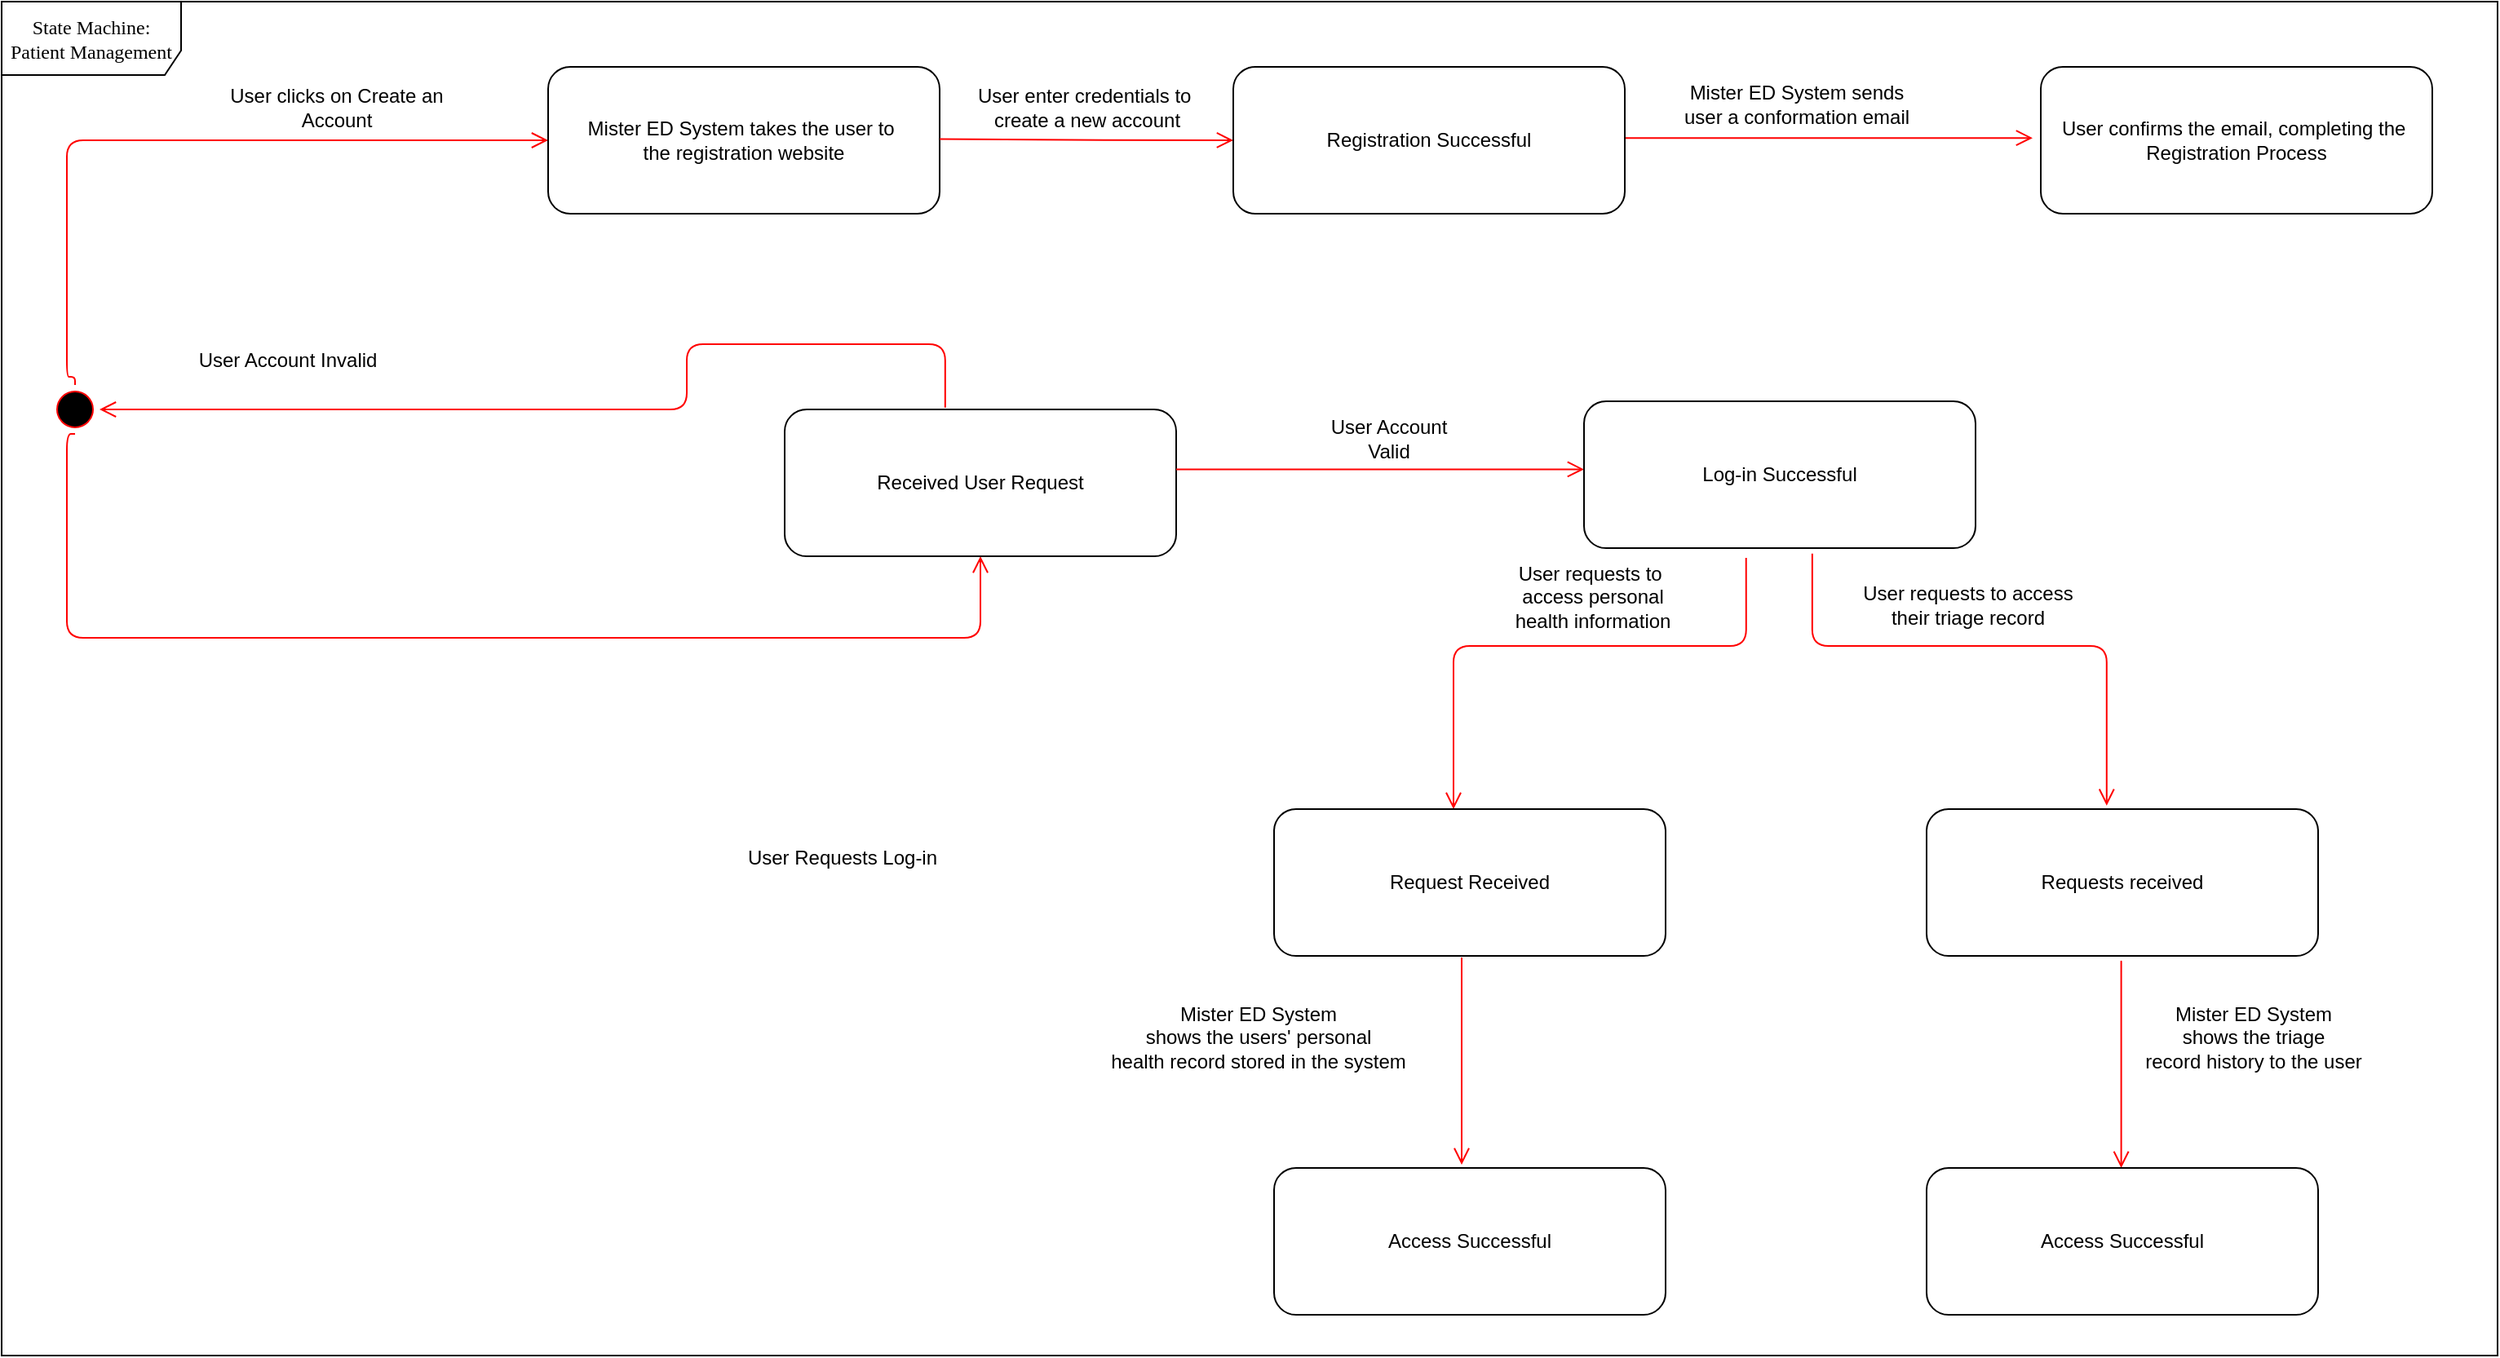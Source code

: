 <mxfile version="22.0.8" type="github">
  <diagram name="Page-1" id="58cdce13-f638-feb5-8d6f-7d28b1aa9fa0">
    <mxGraphModel dx="5450" dy="1793" grid="1" gridSize="10" guides="1" tooltips="1" connect="1" arrows="1" fold="1" page="1" pageScale="1" pageWidth="1100" pageHeight="850" background="none" math="0" shadow="0">
      <root>
        <mxCell id="0" />
        <mxCell id="1" parent="0" />
        <mxCell id="2a3bc250acf0617d-8" value="State Machine: Patient Management" style="shape=umlFrame;whiteSpace=wrap;html=1;rounded=1;shadow=0;comic=0;labelBackgroundColor=none;strokeWidth=1;fontFamily=Verdana;fontSize=12;align=center;width=110;height=45;" parent="1" vertex="1">
          <mxGeometry x="-2950" y="-100" width="1530" height="830" as="geometry" />
        </mxCell>
        <mxCell id="Rg4aVWkDMe2AEWVrWmWy-7" value="" style="ellipse;html=1;shape=startState;fillColor=#000000;strokeColor=#ff0000;rounded=1;shadow=0;comic=0;labelBackgroundColor=none;fontFamily=Verdana;fontSize=12;fontColor=#000000;align=center;direction=south;" parent="1" vertex="1">
          <mxGeometry x="-2920" y="135" width="30" height="30" as="geometry" />
        </mxCell>
        <mxCell id="Rg4aVWkDMe2AEWVrWmWy-8" style="edgeStyle=orthogonalEdgeStyle;html=1;labelBackgroundColor=none;endArrow=open;endSize=8;strokeColor=#ff0000;fontFamily=Verdana;fontSize=12;align=left;exitX=1;exitY=0.5;exitDx=0;exitDy=0;entryX=0.5;entryY=1;entryDx=0;entryDy=0;" parent="1" source="Rg4aVWkDMe2AEWVrWmWy-7" target="PSWZJVZwhUgQXQXbqCTB-3" edge="1">
          <mxGeometry relative="1" as="geometry">
            <mxPoint x="-2350" y="260" as="targetPoint" />
            <mxPoint x="-2890" y="292.5" as="sourcePoint" />
            <Array as="points">
              <mxPoint x="-2910" y="165" />
              <mxPoint x="-2910" y="290" />
              <mxPoint x="-2350" y="290" />
            </Array>
          </mxGeometry>
        </mxCell>
        <mxCell id="Rg4aVWkDMe2AEWVrWmWy-9" value="User Requests Log-in" style="text;html=1;align=center;verticalAlign=middle;resizable=0;points=[];autosize=1;strokeColor=none;fillColor=none;" parent="1" vertex="1">
          <mxGeometry x="-2505" y="410" width="140" height="30" as="geometry" />
        </mxCell>
        <mxCell id="Rg4aVWkDMe2AEWVrWmWy-11" style="edgeStyle=orthogonalEdgeStyle;html=1;labelBackgroundColor=none;endArrow=open;endSize=8;strokeColor=#ff0000;fontFamily=Verdana;fontSize=12;align=left;entryX=0;entryY=0.5;entryDx=0;entryDy=0;exitX=0;exitY=0.5;exitDx=0;exitDy=0;" parent="1" source="Rg4aVWkDMe2AEWVrWmWy-7" target="PSWZJVZwhUgQXQXbqCTB-4" edge="1">
          <mxGeometry relative="1" as="geometry">
            <mxPoint x="-2705" y="-15" as="targetPoint" />
            <mxPoint x="-2890" y="240" as="sourcePoint" />
            <Array as="points">
              <mxPoint x="-2905" y="130" />
              <mxPoint x="-2910" y="130" />
              <mxPoint x="-2910" y="-15" />
            </Array>
          </mxGeometry>
        </mxCell>
        <mxCell id="Rg4aVWkDMe2AEWVrWmWy-12" value="User enter credentials to&amp;nbsp;&lt;br&gt;create a new account" style="text;html=1;align=center;verticalAlign=middle;resizable=0;points=[];autosize=1;strokeColor=none;fillColor=none;" parent="1" vertex="1">
          <mxGeometry x="-2365" y="-55" width="160" height="40" as="geometry" />
        </mxCell>
        <mxCell id="PSWZJVZwhUgQXQXbqCTB-3" value="Received User Request" style="rounded=1;whiteSpace=wrap;html=1;" vertex="1" parent="1">
          <mxGeometry x="-2470" y="150" width="240" height="90" as="geometry" />
        </mxCell>
        <mxCell id="PSWZJVZwhUgQXQXbqCTB-4" value="Mister ED System takes the user to&amp;nbsp;&lt;br&gt;the registration website" style="rounded=1;whiteSpace=wrap;html=1;" vertex="1" parent="1">
          <mxGeometry x="-2615" y="-60" width="240" height="90" as="geometry" />
        </mxCell>
        <mxCell id="PSWZJVZwhUgQXQXbqCTB-6" style="edgeStyle=orthogonalEdgeStyle;html=1;labelBackgroundColor=none;endArrow=open;endSize=8;strokeColor=#ff0000;fontFamily=Verdana;fontSize=12;align=left;entryX=0;entryY=0.5;entryDx=0;entryDy=0;" edge="1" parent="1">
          <mxGeometry relative="1" as="geometry">
            <mxPoint x="-1705.0" y="-16.43" as="targetPoint" />
            <mxPoint x="-1955" y="-16.43" as="sourcePoint" />
            <Array as="points">
              <mxPoint x="-1865" y="-16.43" />
            </Array>
          </mxGeometry>
        </mxCell>
        <mxCell id="PSWZJVZwhUgQXQXbqCTB-8" style="edgeStyle=orthogonalEdgeStyle;html=1;labelBackgroundColor=none;endArrow=open;endSize=8;strokeColor=#ff0000;fontFamily=Verdana;fontSize=12;align=left;entryX=0;entryY=0.5;entryDx=0;entryDy=0;" edge="1" parent="1" target="PSWZJVZwhUgQXQXbqCTB-10">
          <mxGeometry relative="1" as="geometry">
            <mxPoint x="-2170" y="-15.21" as="targetPoint" />
            <mxPoint x="-2375" y="-15.71" as="sourcePoint" />
            <Array as="points" />
          </mxGeometry>
        </mxCell>
        <mxCell id="PSWZJVZwhUgQXQXbqCTB-9" value="User clicks on Create an&lt;br&gt;Account" style="text;html=1;align=center;verticalAlign=middle;resizable=0;points=[];autosize=1;strokeColor=none;fillColor=none;" vertex="1" parent="1">
          <mxGeometry x="-2820" y="-55" width="150" height="40" as="geometry" />
        </mxCell>
        <mxCell id="PSWZJVZwhUgQXQXbqCTB-10" value="Registration Successful" style="rounded=1;whiteSpace=wrap;html=1;" vertex="1" parent="1">
          <mxGeometry x="-2195" y="-60" width="240" height="90" as="geometry" />
        </mxCell>
        <mxCell id="PSWZJVZwhUgQXQXbqCTB-11" style="edgeStyle=orthogonalEdgeStyle;html=1;labelBackgroundColor=none;endArrow=open;endSize=8;strokeColor=#ff0000;fontFamily=Verdana;fontSize=12;align=left;entryX=0.5;entryY=0;entryDx=0;entryDy=0;exitX=0.41;exitY=-0.012;exitDx=0;exitDy=0;exitPerimeter=0;" edge="1" parent="1" source="PSWZJVZwhUgQXQXbqCTB-3" target="Rg4aVWkDMe2AEWVrWmWy-7">
          <mxGeometry relative="1" as="geometry">
            <mxPoint x="-2820" y="150" as="targetPoint" />
            <mxPoint x="-2530" y="270" as="sourcePoint" />
            <Array as="points">
              <mxPoint x="-2372" y="110" />
              <mxPoint x="-2530" y="110" />
              <mxPoint x="-2530" y="150" />
            </Array>
          </mxGeometry>
        </mxCell>
        <mxCell id="PSWZJVZwhUgQXQXbqCTB-12" value="Mister ED System sends&lt;br&gt;user a conformation email" style="text;html=1;align=center;verticalAlign=middle;resizable=0;points=[];autosize=1;strokeColor=none;fillColor=none;" vertex="1" parent="1">
          <mxGeometry x="-1930" y="-57" width="160" height="40" as="geometry" />
        </mxCell>
        <mxCell id="PSWZJVZwhUgQXQXbqCTB-13" value="User confirms the email, completing the&amp;nbsp;&lt;br&gt;Registration Process" style="rounded=1;whiteSpace=wrap;html=1;" vertex="1" parent="1">
          <mxGeometry x="-1700" y="-60" width="240" height="90" as="geometry" />
        </mxCell>
        <mxCell id="PSWZJVZwhUgQXQXbqCTB-14" style="edgeStyle=orthogonalEdgeStyle;html=1;labelBackgroundColor=none;endArrow=open;endSize=8;strokeColor=#ff0000;fontFamily=Verdana;fontSize=12;align=left;entryX=0;entryY=0.5;entryDx=0;entryDy=0;" edge="1" parent="1">
          <mxGeometry relative="1" as="geometry">
            <mxPoint x="-1980.0" y="186.73" as="targetPoint" />
            <mxPoint x="-2230" y="186.73" as="sourcePoint" />
            <Array as="points">
              <mxPoint x="-2140" y="186.73" />
            </Array>
          </mxGeometry>
        </mxCell>
        <mxCell id="PSWZJVZwhUgQXQXbqCTB-16" value="Log-in Successful" style="rounded=1;whiteSpace=wrap;html=1;" vertex="1" parent="1">
          <mxGeometry x="-1980" y="145" width="240" height="90" as="geometry" />
        </mxCell>
        <mxCell id="PSWZJVZwhUgQXQXbqCTB-17" value="User Account&lt;br&gt;Valid" style="text;html=1;align=center;verticalAlign=middle;resizable=0;points=[];autosize=1;strokeColor=none;fillColor=none;" vertex="1" parent="1">
          <mxGeometry x="-2145" y="148" width="90" height="40" as="geometry" />
        </mxCell>
        <mxCell id="PSWZJVZwhUgQXQXbqCTB-18" style="edgeStyle=orthogonalEdgeStyle;html=1;labelBackgroundColor=none;endArrow=open;endSize=8;strokeColor=#ff0000;fontFamily=Verdana;fontSize=12;align=left;exitX=0.583;exitY=1.038;exitDx=0;exitDy=0;exitPerimeter=0;entryX=0.46;entryY=-0.024;entryDx=0;entryDy=0;entryPerimeter=0;" edge="1" parent="1" source="PSWZJVZwhUgQXQXbqCTB-16" target="PSWZJVZwhUgQXQXbqCTB-20">
          <mxGeometry relative="1" as="geometry">
            <mxPoint x="-1590" y="395" as="targetPoint" />
            <mxPoint x="-1730" y="192.5" as="sourcePoint" />
            <Array as="points">
              <mxPoint x="-1840" y="295" />
              <mxPoint x="-1660" y="295" />
            </Array>
          </mxGeometry>
        </mxCell>
        <mxCell id="PSWZJVZwhUgQXQXbqCTB-19" value="User requests to access &lt;br&gt;their triage record" style="text;html=1;align=center;verticalAlign=middle;resizable=0;points=[];autosize=1;strokeColor=none;fillColor=none;" vertex="1" parent="1">
          <mxGeometry x="-1820" y="250" width="150" height="40" as="geometry" />
        </mxCell>
        <mxCell id="PSWZJVZwhUgQXQXbqCTB-20" value="Requests received" style="rounded=1;whiteSpace=wrap;html=1;" vertex="1" parent="1">
          <mxGeometry x="-1770" y="395" width="240" height="90" as="geometry" />
        </mxCell>
        <mxCell id="PSWZJVZwhUgQXQXbqCTB-21" style="edgeStyle=orthogonalEdgeStyle;html=1;labelBackgroundColor=none;endArrow=open;endSize=8;strokeColor=#ff0000;fontFamily=Verdana;fontSize=12;align=left;" edge="1" parent="1">
          <mxGeometry relative="1" as="geometry">
            <mxPoint x="-1650.69" y="615" as="targetPoint" />
            <mxPoint x="-1650.69" y="495" as="sourcePoint" />
            <Array as="points">
              <mxPoint x="-1650.69" y="485" />
              <mxPoint x="-1650.69" y="485" />
            </Array>
          </mxGeometry>
        </mxCell>
        <mxCell id="PSWZJVZwhUgQXQXbqCTB-22" value="Access Successful" style="rounded=1;whiteSpace=wrap;html=1;" vertex="1" parent="1">
          <mxGeometry x="-1770" y="615" width="240" height="90" as="geometry" />
        </mxCell>
        <mxCell id="PSWZJVZwhUgQXQXbqCTB-23" value="Mister ED System&lt;br&gt;shows the triage&lt;br&gt;record history to the user" style="text;html=1;align=center;verticalAlign=middle;resizable=0;points=[];autosize=1;strokeColor=none;fillColor=none;" vertex="1" parent="1">
          <mxGeometry x="-1650" y="505" width="160" height="60" as="geometry" />
        </mxCell>
        <mxCell id="PSWZJVZwhUgQXQXbqCTB-24" style="edgeStyle=orthogonalEdgeStyle;html=1;labelBackgroundColor=none;endArrow=open;endSize=8;strokeColor=#ff0000;fontFamily=Verdana;fontSize=12;align=left;exitX=0.414;exitY=1.066;exitDx=0;exitDy=0;exitPerimeter=0;" edge="1" parent="1" source="PSWZJVZwhUgQXQXbqCTB-16">
          <mxGeometry relative="1" as="geometry">
            <mxPoint x="-2060" y="395" as="targetPoint" />
            <mxPoint x="-2290" y="285" as="sourcePoint" />
            <Array as="points">
              <mxPoint x="-1881" y="295" />
              <mxPoint x="-2060" y="295" />
            </Array>
          </mxGeometry>
        </mxCell>
        <mxCell id="PSWZJVZwhUgQXQXbqCTB-25" value="Request Received" style="rounded=1;whiteSpace=wrap;html=1;" vertex="1" parent="1">
          <mxGeometry x="-2170" y="395" width="240" height="90" as="geometry" />
        </mxCell>
        <mxCell id="PSWZJVZwhUgQXQXbqCTB-26" value="User requests to&amp;nbsp;&lt;br&gt;access personal &lt;br&gt;health information" style="text;html=1;align=center;verticalAlign=middle;resizable=0;points=[];autosize=1;strokeColor=none;fillColor=none;" vertex="1" parent="1">
          <mxGeometry x="-2035" y="235" width="120" height="60" as="geometry" />
        </mxCell>
        <mxCell id="PSWZJVZwhUgQXQXbqCTB-28" style="edgeStyle=orthogonalEdgeStyle;html=1;labelBackgroundColor=none;endArrow=open;endSize=8;strokeColor=#ff0000;fontFamily=Verdana;fontSize=12;align=left;" edge="1" parent="1">
          <mxGeometry relative="1" as="geometry">
            <mxPoint x="-2055" y="613" as="targetPoint" />
            <mxPoint x="-2055" y="493" as="sourcePoint" />
            <Array as="points">
              <mxPoint x="-2055" y="483" />
              <mxPoint x="-2055" y="483" />
            </Array>
          </mxGeometry>
        </mxCell>
        <mxCell id="PSWZJVZwhUgQXQXbqCTB-29" value="Mister ED System&lt;br&gt;shows the users&#39; personal &lt;br&gt;health record stored in the system" style="text;html=1;align=center;verticalAlign=middle;resizable=0;points=[];autosize=1;strokeColor=none;fillColor=none;" vertex="1" parent="1">
          <mxGeometry x="-2280" y="505" width="200" height="60" as="geometry" />
        </mxCell>
        <mxCell id="PSWZJVZwhUgQXQXbqCTB-30" value="Access Successful" style="rounded=1;whiteSpace=wrap;html=1;" vertex="1" parent="1">
          <mxGeometry x="-2170" y="615" width="240" height="90" as="geometry" />
        </mxCell>
        <mxCell id="PSWZJVZwhUgQXQXbqCTB-32" value="User Account Invalid" style="text;html=1;align=center;verticalAlign=middle;resizable=0;points=[];autosize=1;strokeColor=none;fillColor=none;" vertex="1" parent="1">
          <mxGeometry x="-2840" y="105" width="130" height="30" as="geometry" />
        </mxCell>
      </root>
    </mxGraphModel>
  </diagram>
</mxfile>
